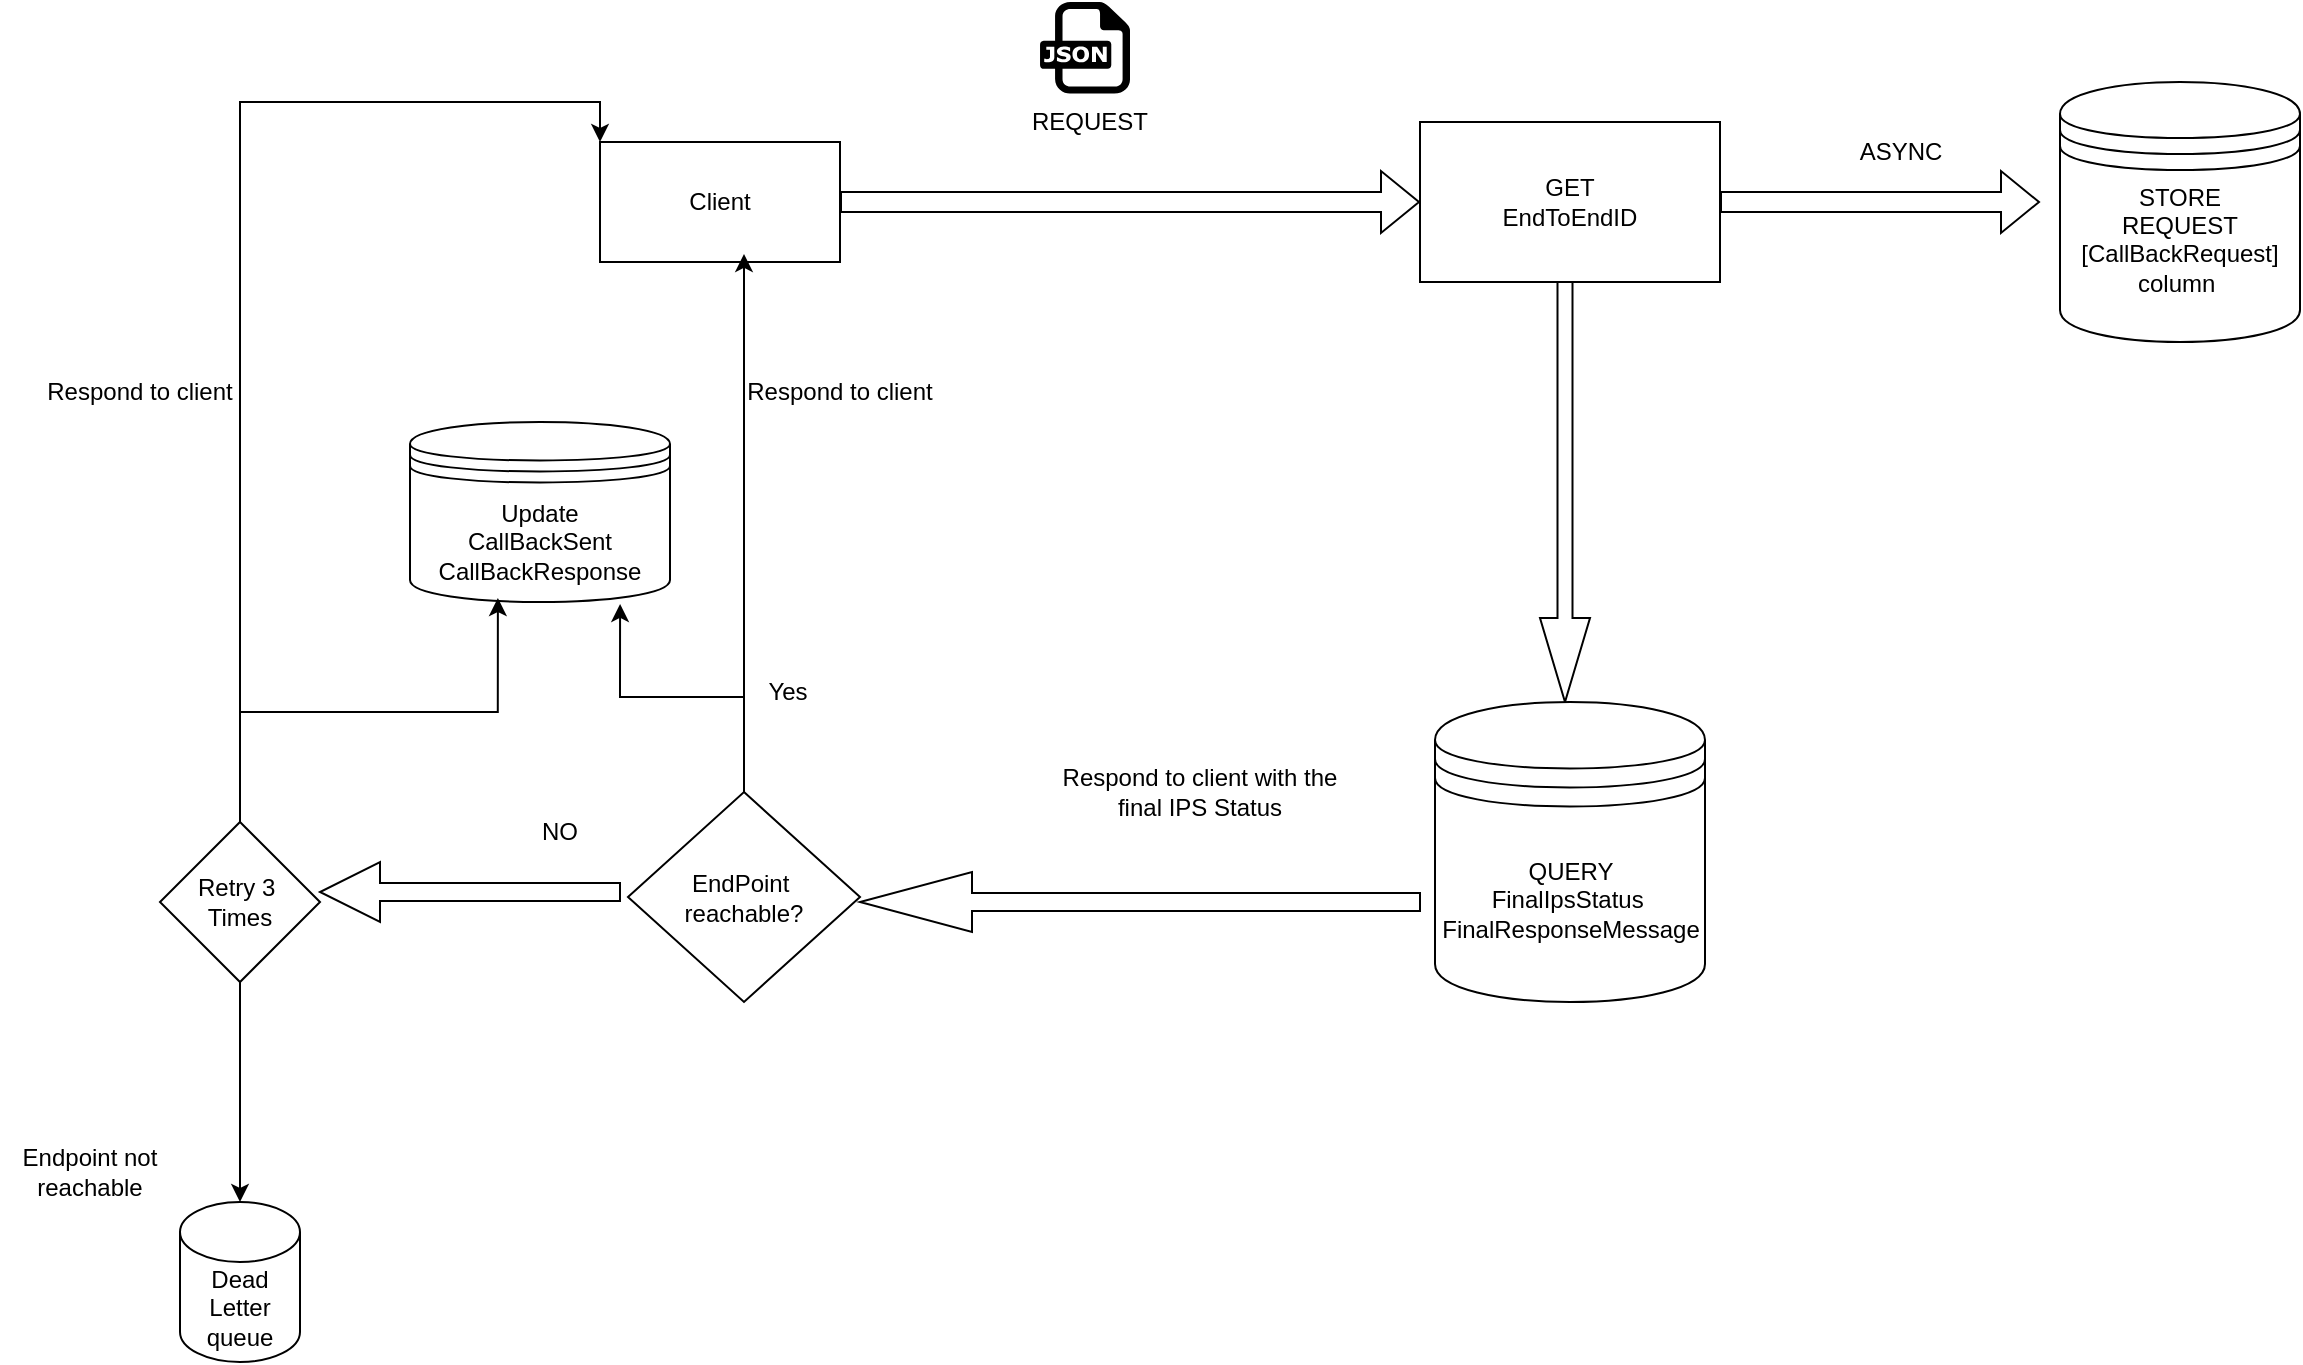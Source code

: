 <mxfile version="26.0.11" pages="3">
  <diagram name="Page-1" id="-kTlZazBXhnaYZ8xEjNN">
    <mxGraphModel dx="2261" dy="841" grid="1" gridSize="10" guides="1" tooltips="1" connect="1" arrows="1" fold="1" page="1" pageScale="1" pageWidth="827" pageHeight="1169" math="0" shadow="0">
      <root>
        <mxCell id="0" />
        <mxCell id="1" parent="0" />
        <mxCell id="1NKn1X5Si-Hvy1DXV8Xh-2" value="" style="shape=flexArrow;endArrow=classic;html=1;rounded=0;entryX=0;entryY=0.5;entryDx=0;entryDy=0;exitX=1;exitY=0.5;exitDx=0;exitDy=0;" edge="1" parent="1" source="1NKn1X5Si-Hvy1DXV8Xh-17" target="1NKn1X5Si-Hvy1DXV8Xh-10">
          <mxGeometry width="50" height="50" relative="1" as="geometry">
            <mxPoint x="420" y="169.5" as="sourcePoint" />
            <mxPoint x="670" y="169.5" as="targetPoint" />
          </mxGeometry>
        </mxCell>
        <mxCell id="1NKn1X5Si-Hvy1DXV8Xh-3" value="REQUEST" style="text;html=1;align=center;verticalAlign=middle;whiteSpace=wrap;rounded=0;" vertex="1" parent="1">
          <mxGeometry x="490" y="110" width="90" height="40" as="geometry" />
        </mxCell>
        <mxCell id="1NKn1X5Si-Hvy1DXV8Xh-8" value="" style="dashed=0;outlineConnect=0;html=1;align=center;labelPosition=center;verticalLabelPosition=bottom;verticalAlign=top;shape=mxgraph.weblogos.json" vertex="1" parent="1">
          <mxGeometry x="510" y="70" width="45" height="45.8" as="geometry" />
        </mxCell>
        <mxCell id="1NKn1X5Si-Hvy1DXV8Xh-9" value="STORE&lt;div&gt;REQUEST&lt;/div&gt;&lt;div&gt;[CallBackRequest]&lt;/div&gt;&lt;div&gt;column&amp;nbsp;&lt;/div&gt;&lt;div&gt;&lt;br&gt;&lt;/div&gt;" style="shape=datastore;whiteSpace=wrap;html=1;" vertex="1" parent="1">
          <mxGeometry x="1020" y="110" width="120" height="130" as="geometry" />
        </mxCell>
        <mxCell id="1NKn1X5Si-Hvy1DXV8Xh-10" value="GET&lt;div&gt;EndToEndID&lt;/div&gt;" style="rounded=0;whiteSpace=wrap;html=1;" vertex="1" parent="1">
          <mxGeometry x="700" y="130" width="150" height="80" as="geometry" />
        </mxCell>
        <mxCell id="1NKn1X5Si-Hvy1DXV8Xh-11" value="" style="shape=flexArrow;endArrow=classic;html=1;rounded=0;exitX=1;exitY=0.5;exitDx=0;exitDy=0;" edge="1" parent="1" source="1NKn1X5Si-Hvy1DXV8Xh-10">
          <mxGeometry width="50" height="50" relative="1" as="geometry">
            <mxPoint x="860" y="170" as="sourcePoint" />
            <mxPoint x="1010" y="170" as="targetPoint" />
          </mxGeometry>
        </mxCell>
        <mxCell id="1NKn1X5Si-Hvy1DXV8Xh-12" value="ASYNC" style="text;html=1;align=center;verticalAlign=middle;resizable=0;points=[];autosize=1;strokeColor=none;fillColor=none;" vertex="1" parent="1">
          <mxGeometry x="910" y="130" width="60" height="30" as="geometry" />
        </mxCell>
        <mxCell id="1NKn1X5Si-Hvy1DXV8Xh-16" style="edgeStyle=orthogonalEdgeStyle;rounded=0;orthogonalLoop=1;jettySize=auto;html=1;" edge="1" parent="1" source="1NKn1X5Si-Hvy1DXV8Xh-14" target="1NKn1X5Si-Hvy1DXV8Xh-15">
          <mxGeometry relative="1" as="geometry" />
        </mxCell>
        <mxCell id="1NKn1X5Si-Hvy1DXV8Xh-14" value="" style="shape=singleArrow;direction=south;whiteSpace=wrap;html=1;" vertex="1" parent="1">
          <mxGeometry x="760" y="210" width="25" height="210" as="geometry" />
        </mxCell>
        <mxCell id="1NKn1X5Si-Hvy1DXV8Xh-15" value="QUERY&lt;div&gt;FinalIpsStatus&amp;nbsp;&lt;/div&gt;&lt;div&gt;FinalResponseMessage&lt;/div&gt;" style="shape=datastore;whiteSpace=wrap;html=1;" vertex="1" parent="1">
          <mxGeometry x="707.5" y="420" width="135" height="150" as="geometry" />
        </mxCell>
        <mxCell id="1NKn1X5Si-Hvy1DXV8Xh-17" value="Client" style="rounded=0;whiteSpace=wrap;html=1;" vertex="1" parent="1">
          <mxGeometry x="290" y="140" width="120" height="60" as="geometry" />
        </mxCell>
        <mxCell id="1NKn1X5Si-Hvy1DXV8Xh-18" value="EndPoint&amp;nbsp;&lt;div&gt;reachable?&lt;/div&gt;" style="rhombus;whiteSpace=wrap;html=1;" vertex="1" parent="1">
          <mxGeometry x="304" y="465" width="116" height="105" as="geometry" />
        </mxCell>
        <mxCell id="1NKn1X5Si-Hvy1DXV8Xh-19" value="" style="shape=singleArrow;direction=west;whiteSpace=wrap;html=1;" vertex="1" parent="1">
          <mxGeometry x="420" y="505" width="280" height="30" as="geometry" />
        </mxCell>
        <mxCell id="1NKn1X5Si-Hvy1DXV8Xh-20" value="Respond to client with the final IPS Status" style="text;html=1;align=center;verticalAlign=middle;whiteSpace=wrap;rounded=0;" vertex="1" parent="1">
          <mxGeometry x="520" y="450" width="140" height="30" as="geometry" />
        </mxCell>
        <mxCell id="1NKn1X5Si-Hvy1DXV8Xh-22" value="Yes" style="text;html=1;align=center;verticalAlign=middle;whiteSpace=wrap;rounded=0;" vertex="1" parent="1">
          <mxGeometry x="354" y="400" width="60" height="30" as="geometry" />
        </mxCell>
        <mxCell id="1NKn1X5Si-Hvy1DXV8Xh-23" value="NO" style="text;html=1;align=center;verticalAlign=middle;whiteSpace=wrap;rounded=0;" vertex="1" parent="1">
          <mxGeometry x="240" y="470" width="60" height="30" as="geometry" />
        </mxCell>
        <mxCell id="1NKn1X5Si-Hvy1DXV8Xh-24" value="" style="shape=singleArrow;direction=west;whiteSpace=wrap;html=1;" vertex="1" parent="1">
          <mxGeometry x="150" y="500" width="150" height="30" as="geometry" />
        </mxCell>
        <mxCell id="1NKn1X5Si-Hvy1DXV8Xh-35" style="edgeStyle=orthogonalEdgeStyle;rounded=0;orthogonalLoop=1;jettySize=auto;html=1;exitX=0.5;exitY=1;exitDx=0;exitDy=0;" edge="1" parent="1" source="1NKn1X5Si-Hvy1DXV8Xh-25" target="1NKn1X5Si-Hvy1DXV8Xh-33">
          <mxGeometry relative="1" as="geometry" />
        </mxCell>
        <mxCell id="1NKn1X5Si-Hvy1DXV8Xh-53" style="edgeStyle=orthogonalEdgeStyle;rounded=0;orthogonalLoop=1;jettySize=auto;html=1;exitX=0.5;exitY=0;exitDx=0;exitDy=0;entryX=0;entryY=0;entryDx=0;entryDy=0;" edge="1" parent="1" source="1NKn1X5Si-Hvy1DXV8Xh-25" target="1NKn1X5Si-Hvy1DXV8Xh-17">
          <mxGeometry relative="1" as="geometry" />
        </mxCell>
        <mxCell id="1NKn1X5Si-Hvy1DXV8Xh-25" value="Retry 3&amp;nbsp;&lt;div&gt;Times&lt;/div&gt;" style="rhombus;whiteSpace=wrap;html=1;" vertex="1" parent="1">
          <mxGeometry x="70" y="480" width="80" height="80" as="geometry" />
        </mxCell>
        <mxCell id="1NKn1X5Si-Hvy1DXV8Xh-33" value="Dead&lt;div&gt;Letter queue&lt;/div&gt;" style="shape=cylinder3;whiteSpace=wrap;html=1;boundedLbl=1;backgroundOutline=1;size=15;" vertex="1" parent="1">
          <mxGeometry x="80" y="670" width="60" height="80" as="geometry" />
        </mxCell>
        <mxCell id="1NKn1X5Si-Hvy1DXV8Xh-37" value="Update&lt;div&gt;CallBackSent&lt;/div&gt;&lt;div&gt;CallBackResponse&lt;/div&gt;" style="shape=datastore;whiteSpace=wrap;html=1;" vertex="1" parent="1">
          <mxGeometry x="195" y="280" width="130" height="90" as="geometry" />
        </mxCell>
        <mxCell id="1NKn1X5Si-Hvy1DXV8Xh-40" style="edgeStyle=orthogonalEdgeStyle;rounded=0;orthogonalLoop=1;jettySize=auto;html=1;exitX=0.5;exitY=0;exitDx=0;exitDy=0;entryX=0.338;entryY=0.978;entryDx=0;entryDy=0;entryPerimeter=0;" edge="1" parent="1" source="1NKn1X5Si-Hvy1DXV8Xh-25" target="1NKn1X5Si-Hvy1DXV8Xh-37">
          <mxGeometry relative="1" as="geometry" />
        </mxCell>
        <mxCell id="1NKn1X5Si-Hvy1DXV8Xh-41" style="edgeStyle=orthogonalEdgeStyle;rounded=0;orthogonalLoop=1;jettySize=auto;html=1;exitX=0.5;exitY=0;exitDx=0;exitDy=0;entryX=0.808;entryY=1.011;entryDx=0;entryDy=0;entryPerimeter=0;" edge="1" parent="1" source="1NKn1X5Si-Hvy1DXV8Xh-18" target="1NKn1X5Si-Hvy1DXV8Xh-37">
          <mxGeometry relative="1" as="geometry" />
        </mxCell>
        <mxCell id="1NKn1X5Si-Hvy1DXV8Xh-44" value="Endpoint not reachable" style="text;html=1;align=center;verticalAlign=middle;whiteSpace=wrap;rounded=0;" vertex="1" parent="1">
          <mxGeometry x="-10" y="640" width="90" height="30" as="geometry" />
        </mxCell>
        <mxCell id="1NKn1X5Si-Hvy1DXV8Xh-50" style="edgeStyle=orthogonalEdgeStyle;rounded=0;orthogonalLoop=1;jettySize=auto;html=1;exitX=0.5;exitY=0;exitDx=0;exitDy=0;entryX=0.6;entryY=0.933;entryDx=0;entryDy=0;entryPerimeter=0;" edge="1" parent="1" source="1NKn1X5Si-Hvy1DXV8Xh-18" target="1NKn1X5Si-Hvy1DXV8Xh-17">
          <mxGeometry relative="1" as="geometry" />
        </mxCell>
        <mxCell id="1NKn1X5Si-Hvy1DXV8Xh-51" value="Respond to client" style="text;html=1;align=center;verticalAlign=middle;whiteSpace=wrap;rounded=0;" vertex="1" parent="1">
          <mxGeometry x="360" y="250" width="100" height="30" as="geometry" />
        </mxCell>
        <mxCell id="1NKn1X5Si-Hvy1DXV8Xh-54" value="Respond to client" style="text;html=1;align=center;verticalAlign=middle;whiteSpace=wrap;rounded=0;" vertex="1" parent="1">
          <mxGeometry x="10" y="250" width="100" height="30" as="geometry" />
        </mxCell>
      </root>
    </mxGraphModel>
  </diagram>
  <diagram id="xSMD1G77AOwPwNb1JTmq" name="Page-2">
    <mxGraphModel dx="1969" dy="989" grid="1" gridSize="10" guides="1" tooltips="1" connect="1" arrows="1" fold="1" page="1" pageScale="1" pageWidth="827" pageHeight="1169" math="0" shadow="0">
      <root>
        <mxCell id="0" />
        <mxCell id="1" parent="0" />
        <mxCell id="SzK3K86UvwDSd9WsnUyq-1" value="" style="shape=flexArrow;endArrow=classic;html=1;rounded=0;entryX=0;entryY=0.5;entryDx=0;entryDy=0;exitX=1;exitY=0.5;exitDx=0;exitDy=0;" edge="1" parent="1" source="SzK3K86UvwDSd9WsnUyq-11" target="SzK3K86UvwDSd9WsnUyq-5">
          <mxGeometry width="50" height="50" relative="1" as="geometry">
            <mxPoint x="240" y="225.3" as="sourcePoint" />
            <mxPoint x="490" y="225.3" as="targetPoint" />
          </mxGeometry>
        </mxCell>
        <mxCell id="SzK3K86UvwDSd9WsnUyq-2" value="REQUEST" style="text;html=1;align=center;verticalAlign=middle;whiteSpace=wrap;rounded=0;" vertex="1" parent="1">
          <mxGeometry x="325" y="195.8" width="90" height="10" as="geometry" />
        </mxCell>
        <mxCell id="SzK3K86UvwDSd9WsnUyq-3" value="" style="dashed=0;outlineConnect=0;html=1;align=center;labelPosition=center;verticalLabelPosition=bottom;verticalAlign=top;shape=mxgraph.weblogos.json" vertex="1" parent="1">
          <mxGeometry x="340" y="140" width="45" height="45.8" as="geometry" />
        </mxCell>
        <mxCell id="SzK3K86UvwDSd9WsnUyq-4" value="STORE&lt;div&gt;REQUEST&lt;/div&gt;&lt;div&gt;[CallBackRequest]&lt;/div&gt;&lt;div&gt;column&amp;nbsp;&lt;/div&gt;&lt;div&gt;&lt;br&gt;&lt;/div&gt;" style="shape=datastore;whiteSpace=wrap;html=1;fillColor=light-dark(#99CCFF,var(--ge-dark-color, #121212));" vertex="1" parent="1">
          <mxGeometry x="840" y="165.8" width="120" height="130" as="geometry" />
        </mxCell>
        <mxCell id="SzK3K86UvwDSd9WsnUyq-5" value="GET&lt;div&gt;EndToEndID&lt;/div&gt;&lt;div&gt;From Payload&lt;/div&gt;" style="rounded=0;whiteSpace=wrap;html=1;" vertex="1" parent="1">
          <mxGeometry x="520" y="185.8" width="150" height="80" as="geometry" />
        </mxCell>
        <mxCell id="SzK3K86UvwDSd9WsnUyq-6" value="" style="shape=flexArrow;endArrow=classic;html=1;rounded=0;exitX=1;exitY=0.5;exitDx=0;exitDy=0;" edge="1" parent="1" source="SzK3K86UvwDSd9WsnUyq-5">
          <mxGeometry width="50" height="50" relative="1" as="geometry">
            <mxPoint x="680" y="225.8" as="sourcePoint" />
            <mxPoint x="830" y="225.8" as="targetPoint" />
          </mxGeometry>
        </mxCell>
        <mxCell id="SzK3K86UvwDSd9WsnUyq-7" value="ASYNC" style="text;html=1;align=center;verticalAlign=middle;resizable=0;points=[];autosize=1;strokeColor=none;fillColor=none;" vertex="1" parent="1">
          <mxGeometry x="730" y="185.8" width="60" height="30" as="geometry" />
        </mxCell>
        <mxCell id="SzK3K86UvwDSd9WsnUyq-8" style="edgeStyle=orthogonalEdgeStyle;rounded=0;orthogonalLoop=1;jettySize=auto;html=1;" edge="1" parent="1" source="SzK3K86UvwDSd9WsnUyq-9" target="SzK3K86UvwDSd9WsnUyq-10">
          <mxGeometry relative="1" as="geometry" />
        </mxCell>
        <mxCell id="SzK3K86UvwDSd9WsnUyq-9" value="" style="shape=singleArrow;direction=south;whiteSpace=wrap;html=1;" vertex="1" parent="1">
          <mxGeometry x="580" y="265.8" width="25" height="210" as="geometry" />
        </mxCell>
        <mxCell id="SzK3K86UvwDSd9WsnUyq-10" value="QUERY&lt;div&gt;FinalIpsStatus&amp;nbsp;&lt;/div&gt;&lt;div&gt;FinalResponseMessage&lt;/div&gt;" style="shape=datastore;whiteSpace=wrap;html=1;fillColor=light-dark(#99CCFF,var(--ge-dark-color, #121212));" vertex="1" parent="1">
          <mxGeometry x="527.5" y="475.8" width="192.5" height="160" as="geometry" />
        </mxCell>
        <mxCell id="SzK3K86UvwDSd9WsnUyq-11" value="Client" style="rounded=0;whiteSpace=wrap;html=1;fillColor=light-dark(#E6E6E6,var(--ge-dark-color, #121212));" vertex="1" parent="1">
          <mxGeometry x="110" y="195.8" width="120" height="60" as="geometry" />
        </mxCell>
        <mxCell id="SzK3K86UvwDSd9WsnUyq-13" value="" style="shape=singleArrow;direction=west;whiteSpace=wrap;html=1;" vertex="1" parent="1">
          <mxGeometry x="240" y="560.8" width="290" height="30" as="geometry" />
        </mxCell>
        <mxCell id="SzK3K86UvwDSd9WsnUyq-14" value="Respond to client with the final IPS Status" style="text;html=1;align=center;verticalAlign=middle;whiteSpace=wrap;rounded=0;" vertex="1" parent="1">
          <mxGeometry x="300" y="505.8" width="140" height="30" as="geometry" />
        </mxCell>
        <mxCell id="SzK3K86UvwDSd9WsnUyq-28" style="edgeStyle=orthogonalEdgeStyle;rounded=0;orthogonalLoop=1;jettySize=auto;html=1;entryX=0.5;entryY=1;entryDx=0;entryDy=0;" edge="1" parent="1" source="SzK3K86UvwDSd9WsnUyq-21" target="SzK3K86UvwDSd9WsnUyq-22">
          <mxGeometry relative="1" as="geometry" />
        </mxCell>
        <mxCell id="SzK3K86UvwDSd9WsnUyq-29" style="edgeStyle=orthogonalEdgeStyle;rounded=0;orthogonalLoop=1;jettySize=auto;html=1;entryX=0;entryY=0.5;entryDx=0;entryDy=0;" edge="1" parent="1" source="SzK3K86UvwDSd9WsnUyq-21" target="SzK3K86UvwDSd9WsnUyq-11">
          <mxGeometry relative="1" as="geometry" />
        </mxCell>
        <mxCell id="SzK3K86UvwDSd9WsnUyq-21" value="ActiveMQ" style="shape=cylinder3;whiteSpace=wrap;html=1;boundedLbl=1;backgroundOutline=1;size=15;fillColor=light-dark(#66FFB3,var(--ge-dark-color, #121212));" vertex="1" parent="1">
          <mxGeometry x="90" y="515.8" width="160" height="110" as="geometry" />
        </mxCell>
        <mxCell id="SzK3K86UvwDSd9WsnUyq-22" value="Update&lt;div&gt;CallBackSent&lt;/div&gt;&lt;div&gt;CallBackResponse&lt;/div&gt;" style="shape=datastore;whiteSpace=wrap;html=1;fillColor=light-dark(#99CCFF,var(--ge-dark-color, #121212));" vertex="1" parent="1">
          <mxGeometry x="220" y="315.8" width="130" height="90" as="geometry" />
        </mxCell>
      </root>
    </mxGraphModel>
  </diagram>
  <diagram id="Bu34tvPCRwQEB0cuFhbi" name="Page-3">
    <mxGraphModel dx="2222" dy="701" grid="1" gridSize="10" guides="1" tooltips="1" connect="1" arrows="1" fold="1" page="1" pageScale="1" pageWidth="827" pageHeight="1169" math="0" shadow="0">
      <root>
        <mxCell id="0" />
        <mxCell id="1" parent="0" />
        <mxCell id="STVzO8RIpVnl3spn5ph3-13" style="edgeStyle=orthogonalEdgeStyle;rounded=0;orthogonalLoop=1;jettySize=auto;html=1;exitX=1;exitY=0.5;exitDx=0;exitDy=0;" edge="1" parent="1" source="STVzO8RIpVnl3spn5ph3-11" target="STVzO8RIpVnl3spn5ph3-12">
          <mxGeometry relative="1" as="geometry" />
        </mxCell>
        <mxCell id="STVzO8RIpVnl3spn5ph3-11" value="Create a service that&amp;nbsp;&lt;div&gt;checks RJCT&lt;/div&gt;&lt;div&gt;CALLBACK SENT 0&lt;/div&gt;" style="rounded=0;whiteSpace=wrap;html=1;" vertex="1" parent="1">
          <mxGeometry x="-20" y="40" width="200" height="100" as="geometry" />
        </mxCell>
        <mxCell id="STVzO8RIpVnl3spn5ph3-23" style="edgeStyle=orthogonalEdgeStyle;rounded=0;orthogonalLoop=1;jettySize=auto;html=1;exitX=1;exitY=0.5;exitDx=0;exitDy=0;entryX=0.5;entryY=0;entryDx=0;entryDy=0;" edge="1" parent="1" source="STVzO8RIpVnl3spn5ph3-12" target="STVzO8RIpVnl3spn5ph3-19">
          <mxGeometry relative="1" as="geometry">
            <mxPoint x="570" y="139.833" as="targetPoint" />
          </mxGeometry>
        </mxCell>
        <mxCell id="STVzO8RIpVnl3spn5ph3-12" value="Get the transaction details&lt;div&gt;and channel details&lt;/div&gt;" style="rounded=0;whiteSpace=wrap;html=1;" vertex="1" parent="1">
          <mxGeometry x="370" y="40" width="196" height="100" as="geometry" />
        </mxCell>
        <mxCell id="STVzO8RIpVnl3spn5ph3-17" style="edgeStyle=orthogonalEdgeStyle;rounded=0;orthogonalLoop=1;jettySize=auto;html=1;" edge="1" parent="1" source="STVzO8RIpVnl3spn5ph3-15" target="STVzO8RIpVnl3spn5ph3-16">
          <mxGeometry relative="1" as="geometry" />
        </mxCell>
        <mxCell id="STVzO8RIpVnl3spn5ph3-15" value="Channel endpoint" style="rounded=0;whiteSpace=wrap;html=1;" vertex="1" parent="1">
          <mxGeometry x="210" y="300" width="150" height="90" as="geometry" />
        </mxCell>
        <mxCell id="STVzO8RIpVnl3spn5ph3-16" value="push the callback&amp;nbsp;&lt;div&gt;to channel endpoint&lt;/div&gt;" style="rounded=0;whiteSpace=wrap;html=1;" vertex="1" parent="1">
          <mxGeometry x="-150" y="307.5" width="140" height="75" as="geometry" />
        </mxCell>
        <mxCell id="STVzO8RIpVnl3spn5ph3-19" value="Channel table" style="swimlane;fontStyle=0;childLayout=stackLayout;horizontal=1;startSize=30;horizontalStack=0;resizeParent=1;resizeParentMax=0;resizeLast=0;collapsible=1;marginBottom=0;whiteSpace=wrap;html=1;" vertex="1" parent="1">
          <mxGeometry x="660" y="190" width="140" height="120" as="geometry" />
        </mxCell>
        <mxCell id="STVzO8RIpVnl3spn5ph3-20" value="channel endpoint 1" style="text;strokeColor=none;fillColor=none;align=left;verticalAlign=middle;spacingLeft=4;spacingRight=4;overflow=hidden;points=[[0,0.5],[1,0.5]];portConstraint=eastwest;rotatable=0;whiteSpace=wrap;html=1;" vertex="1" parent="STVzO8RIpVnl3spn5ph3-19">
          <mxGeometry y="30" width="140" height="30" as="geometry" />
        </mxCell>
        <mxCell id="STVzO8RIpVnl3spn5ph3-21" value="channel endpoint 2" style="text;strokeColor=none;fillColor=none;align=left;verticalAlign=middle;spacingLeft=4;spacingRight=4;overflow=hidden;points=[[0,0.5],[1,0.5]];portConstraint=eastwest;rotatable=0;whiteSpace=wrap;html=1;" vertex="1" parent="STVzO8RIpVnl3spn5ph3-19">
          <mxGeometry y="60" width="140" height="30" as="geometry" />
        </mxCell>
        <mxCell id="STVzO8RIpVnl3spn5ph3-28" style="edgeStyle=orthogonalEdgeStyle;rounded=0;orthogonalLoop=1;jettySize=auto;html=1;exitX=0;exitY=0.5;exitDx=0;exitDy=0;" edge="1" parent="STVzO8RIpVnl3spn5ph3-19" source="STVzO8RIpVnl3spn5ph3-22">
          <mxGeometry relative="1" as="geometry">
            <mxPoint x="-10" y="104.833" as="targetPoint" />
          </mxGeometry>
        </mxCell>
        <mxCell id="STVzO8RIpVnl3spn5ph3-22" value="channel endpoint 3" style="text;strokeColor=none;fillColor=none;align=left;verticalAlign=middle;spacingLeft=4;spacingRight=4;overflow=hidden;points=[[0,0.5],[1,0.5]];portConstraint=eastwest;rotatable=0;whiteSpace=wrap;html=1;" vertex="1" parent="STVzO8RIpVnl3spn5ph3-19">
          <mxGeometry y="90" width="140" height="30" as="geometry" />
        </mxCell>
        <mxCell id="STVzO8RIpVnl3spn5ph3-25" style="edgeStyle=orthogonalEdgeStyle;rounded=0;orthogonalLoop=1;jettySize=auto;html=1;exitX=0;exitY=0.5;exitDx=0;exitDy=0;entryX=0.649;entryY=0.025;entryDx=0;entryDy=0;entryPerimeter=0;" edge="1" parent="1" source="STVzO8RIpVnl3spn5ph3-20" target="STVzO8RIpVnl3spn5ph3-15">
          <mxGeometry relative="1" as="geometry" />
        </mxCell>
        <mxCell id="STVzO8RIpVnl3spn5ph3-26" style="edgeStyle=orthogonalEdgeStyle;rounded=0;orthogonalLoop=1;jettySize=auto;html=1;exitX=0;exitY=0.5;exitDx=0;exitDy=0;entryX=1;entryY=0.5;entryDx=0;entryDy=0;" edge="1" parent="1" source="STVzO8RIpVnl3spn5ph3-21" target="STVzO8RIpVnl3spn5ph3-15">
          <mxGeometry relative="1" as="geometry" />
        </mxCell>
      </root>
    </mxGraphModel>
  </diagram>
</mxfile>
